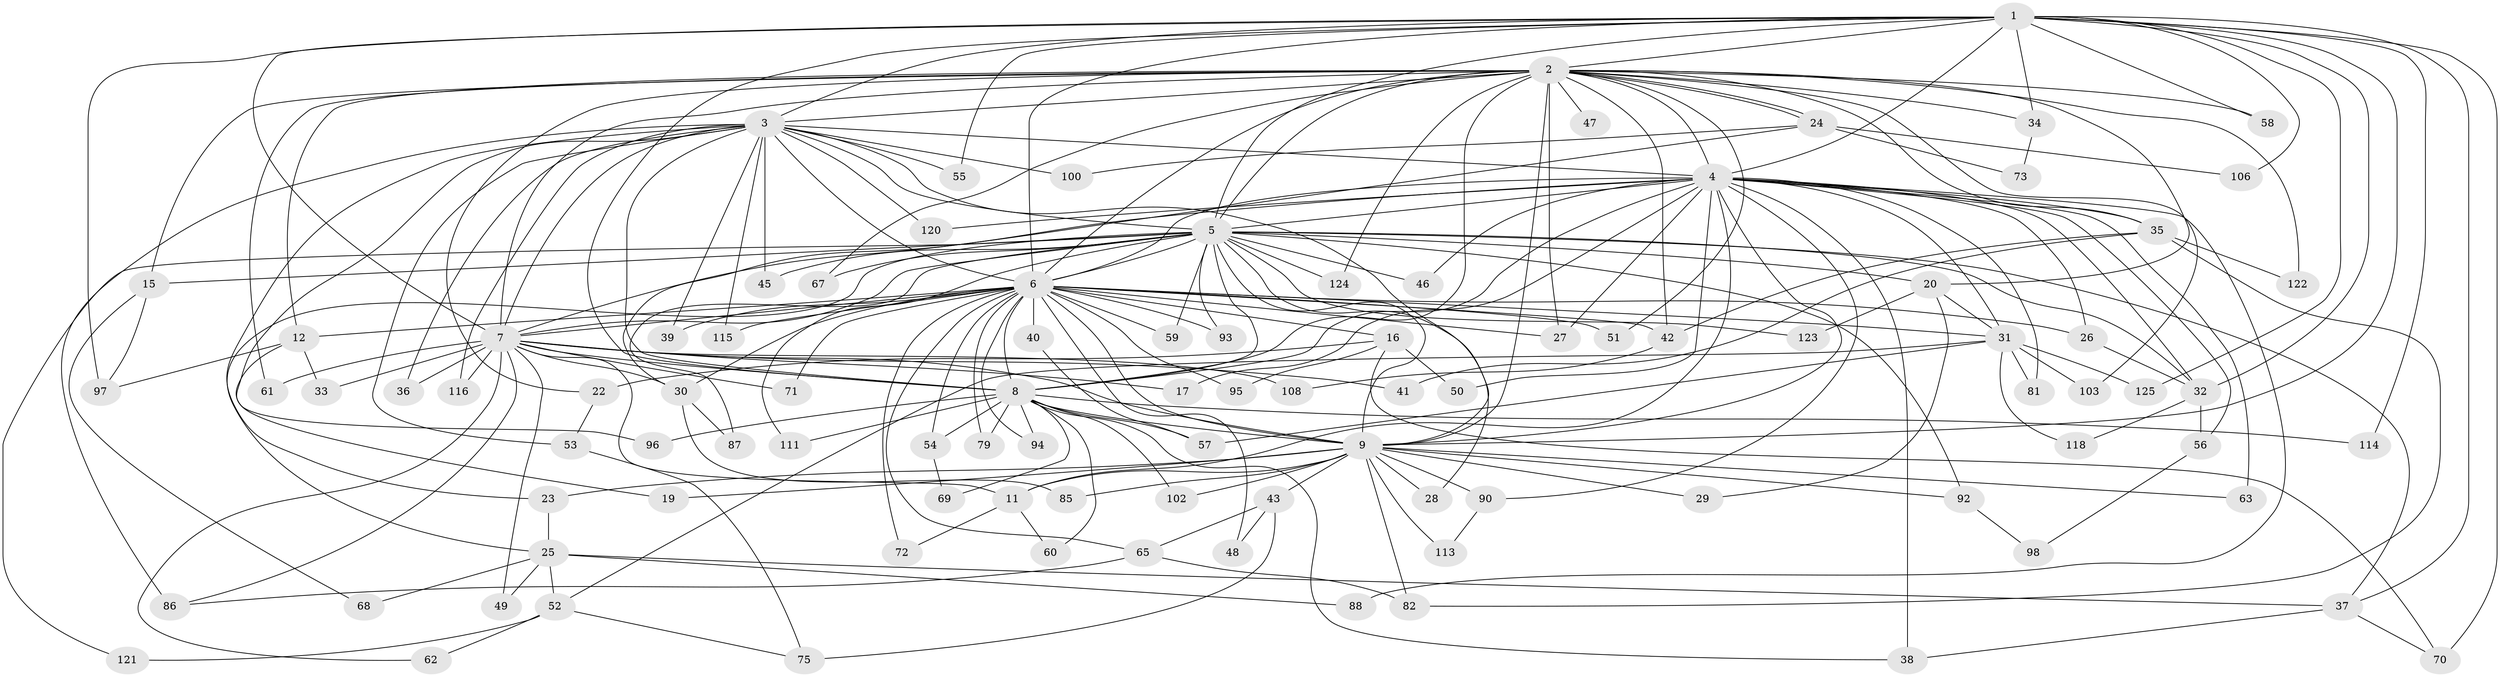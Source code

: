 // Generated by graph-tools (version 1.1) at 2025/51/02/27/25 19:51:52]
// undirected, 98 vertices, 225 edges
graph export_dot {
graph [start="1"]
  node [color=gray90,style=filled];
  1 [super="+78"];
  2 [super="+13"];
  3 [super="+66"];
  4 [super="+14"];
  5 [super="+76"];
  6 [super="+10"];
  7 [super="+18"];
  8 [super="+64"];
  9 [super="+21"];
  11 [super="+119"];
  12;
  15;
  16 [super="+99"];
  17;
  19;
  20;
  22;
  23;
  24;
  25 [super="+44"];
  26;
  27 [super="+107"];
  28;
  29;
  30 [super="+104"];
  31 [super="+105"];
  32 [super="+77"];
  33;
  34;
  35 [super="+84"];
  36;
  37;
  38 [super="+117"];
  39;
  40;
  41;
  42 [super="+83"];
  43;
  45;
  46;
  47;
  48 [super="+80"];
  49;
  50;
  51;
  52 [super="+110"];
  53;
  54;
  55;
  56;
  57;
  58;
  59;
  60;
  61;
  62;
  63;
  65 [super="+74"];
  67;
  68;
  69;
  70 [super="+91"];
  71;
  72;
  73;
  75;
  79 [super="+101"];
  81;
  82;
  85 [super="+89"];
  86 [super="+109"];
  87;
  88;
  90;
  92;
  93;
  94;
  95;
  96;
  97 [super="+112"];
  98;
  100;
  102;
  103;
  106;
  108;
  111;
  113;
  114;
  115;
  116;
  118;
  120;
  121;
  122;
  123;
  124;
  125;
  1 -- 2;
  1 -- 3;
  1 -- 4;
  1 -- 5;
  1 -- 6 [weight=2];
  1 -- 7;
  1 -- 8;
  1 -- 9;
  1 -- 34;
  1 -- 37;
  1 -- 55;
  1 -- 58;
  1 -- 70 [weight=2];
  1 -- 97;
  1 -- 106;
  1 -- 114;
  1 -- 125;
  1 -- 32;
  2 -- 3;
  2 -- 4;
  2 -- 5;
  2 -- 6 [weight=2];
  2 -- 7;
  2 -- 8;
  2 -- 9;
  2 -- 12 [weight=2];
  2 -- 15;
  2 -- 20;
  2 -- 22;
  2 -- 24;
  2 -- 24;
  2 -- 27;
  2 -- 35;
  2 -- 42;
  2 -- 47 [weight=2];
  2 -- 51;
  2 -- 58;
  2 -- 61;
  2 -- 67;
  2 -- 122;
  2 -- 124;
  2 -- 34;
  2 -- 103;
  3 -- 4;
  3 -- 5;
  3 -- 6 [weight=2];
  3 -- 7;
  3 -- 8;
  3 -- 9;
  3 -- 23;
  3 -- 36;
  3 -- 39;
  3 -- 45;
  3 -- 53;
  3 -- 55;
  3 -- 86;
  3 -- 96;
  3 -- 100;
  3 -- 115;
  3 -- 116;
  3 -- 120;
  4 -- 5;
  4 -- 6 [weight=2];
  4 -- 7 [weight=2];
  4 -- 8;
  4 -- 9;
  4 -- 17;
  4 -- 26;
  4 -- 27;
  4 -- 31;
  4 -- 32;
  4 -- 35;
  4 -- 38;
  4 -- 46;
  4 -- 50;
  4 -- 56;
  4 -- 63;
  4 -- 81;
  4 -- 88;
  4 -- 90;
  4 -- 120;
  4 -- 11;
  5 -- 6 [weight=2];
  5 -- 7;
  5 -- 8;
  5 -- 9;
  5 -- 15;
  5 -- 20 [weight=2];
  5 -- 25;
  5 -- 28;
  5 -- 32;
  5 -- 37;
  5 -- 45;
  5 -- 46;
  5 -- 59;
  5 -- 67;
  5 -- 87;
  5 -- 92;
  5 -- 93;
  5 -- 111;
  5 -- 121;
  5 -- 123;
  5 -- 124;
  6 -- 7 [weight=3];
  6 -- 8 [weight=2];
  6 -- 9 [weight=3];
  6 -- 12;
  6 -- 16 [weight=2];
  6 -- 26;
  6 -- 40 [weight=2];
  6 -- 51;
  6 -- 71;
  6 -- 79 [weight=2];
  6 -- 65;
  6 -- 72;
  6 -- 93;
  6 -- 94;
  6 -- 30;
  6 -- 95;
  6 -- 39;
  6 -- 42;
  6 -- 48;
  6 -- 115;
  6 -- 54;
  6 -- 59;
  6 -- 31;
  6 -- 27;
  7 -- 8;
  7 -- 9;
  7 -- 11;
  7 -- 17;
  7 -- 33;
  7 -- 36;
  7 -- 41;
  7 -- 62;
  7 -- 86;
  7 -- 116;
  7 -- 49;
  7 -- 71;
  7 -- 108;
  7 -- 61;
  7 -- 30;
  8 -- 9;
  8 -- 38;
  8 -- 54;
  8 -- 60;
  8 -- 69;
  8 -- 79;
  8 -- 94;
  8 -- 96;
  8 -- 102;
  8 -- 111;
  8 -- 114;
  8 -- 57;
  9 -- 11;
  9 -- 19;
  9 -- 29;
  9 -- 43 [weight=2];
  9 -- 63;
  9 -- 82;
  9 -- 85 [weight=2];
  9 -- 90;
  9 -- 92;
  9 -- 102;
  9 -- 113;
  9 -- 23;
  9 -- 28;
  11 -- 60;
  11 -- 72;
  12 -- 19;
  12 -- 33;
  12 -- 97;
  15 -- 68;
  15 -- 97;
  16 -- 22;
  16 -- 50;
  16 -- 95;
  16 -- 70;
  20 -- 29;
  20 -- 31;
  20 -- 123;
  22 -- 53;
  23 -- 25;
  24 -- 30;
  24 -- 73;
  24 -- 100;
  24 -- 106;
  25 -- 49;
  25 -- 88;
  25 -- 52;
  25 -- 37;
  25 -- 68;
  26 -- 32;
  30 -- 85;
  30 -- 87;
  31 -- 52;
  31 -- 57;
  31 -- 81;
  31 -- 103;
  31 -- 125;
  31 -- 118;
  32 -- 56;
  32 -- 118;
  34 -- 73;
  35 -- 41;
  35 -- 122;
  35 -- 42;
  35 -- 82;
  37 -- 70;
  37 -- 38;
  40 -- 57;
  42 -- 108;
  43 -- 75;
  43 -- 48;
  43 -- 65;
  52 -- 62;
  52 -- 121;
  52 -- 75;
  53 -- 75;
  54 -- 69;
  56 -- 98;
  65 -- 82;
  65 -- 86;
  90 -- 113;
  92 -- 98;
}
